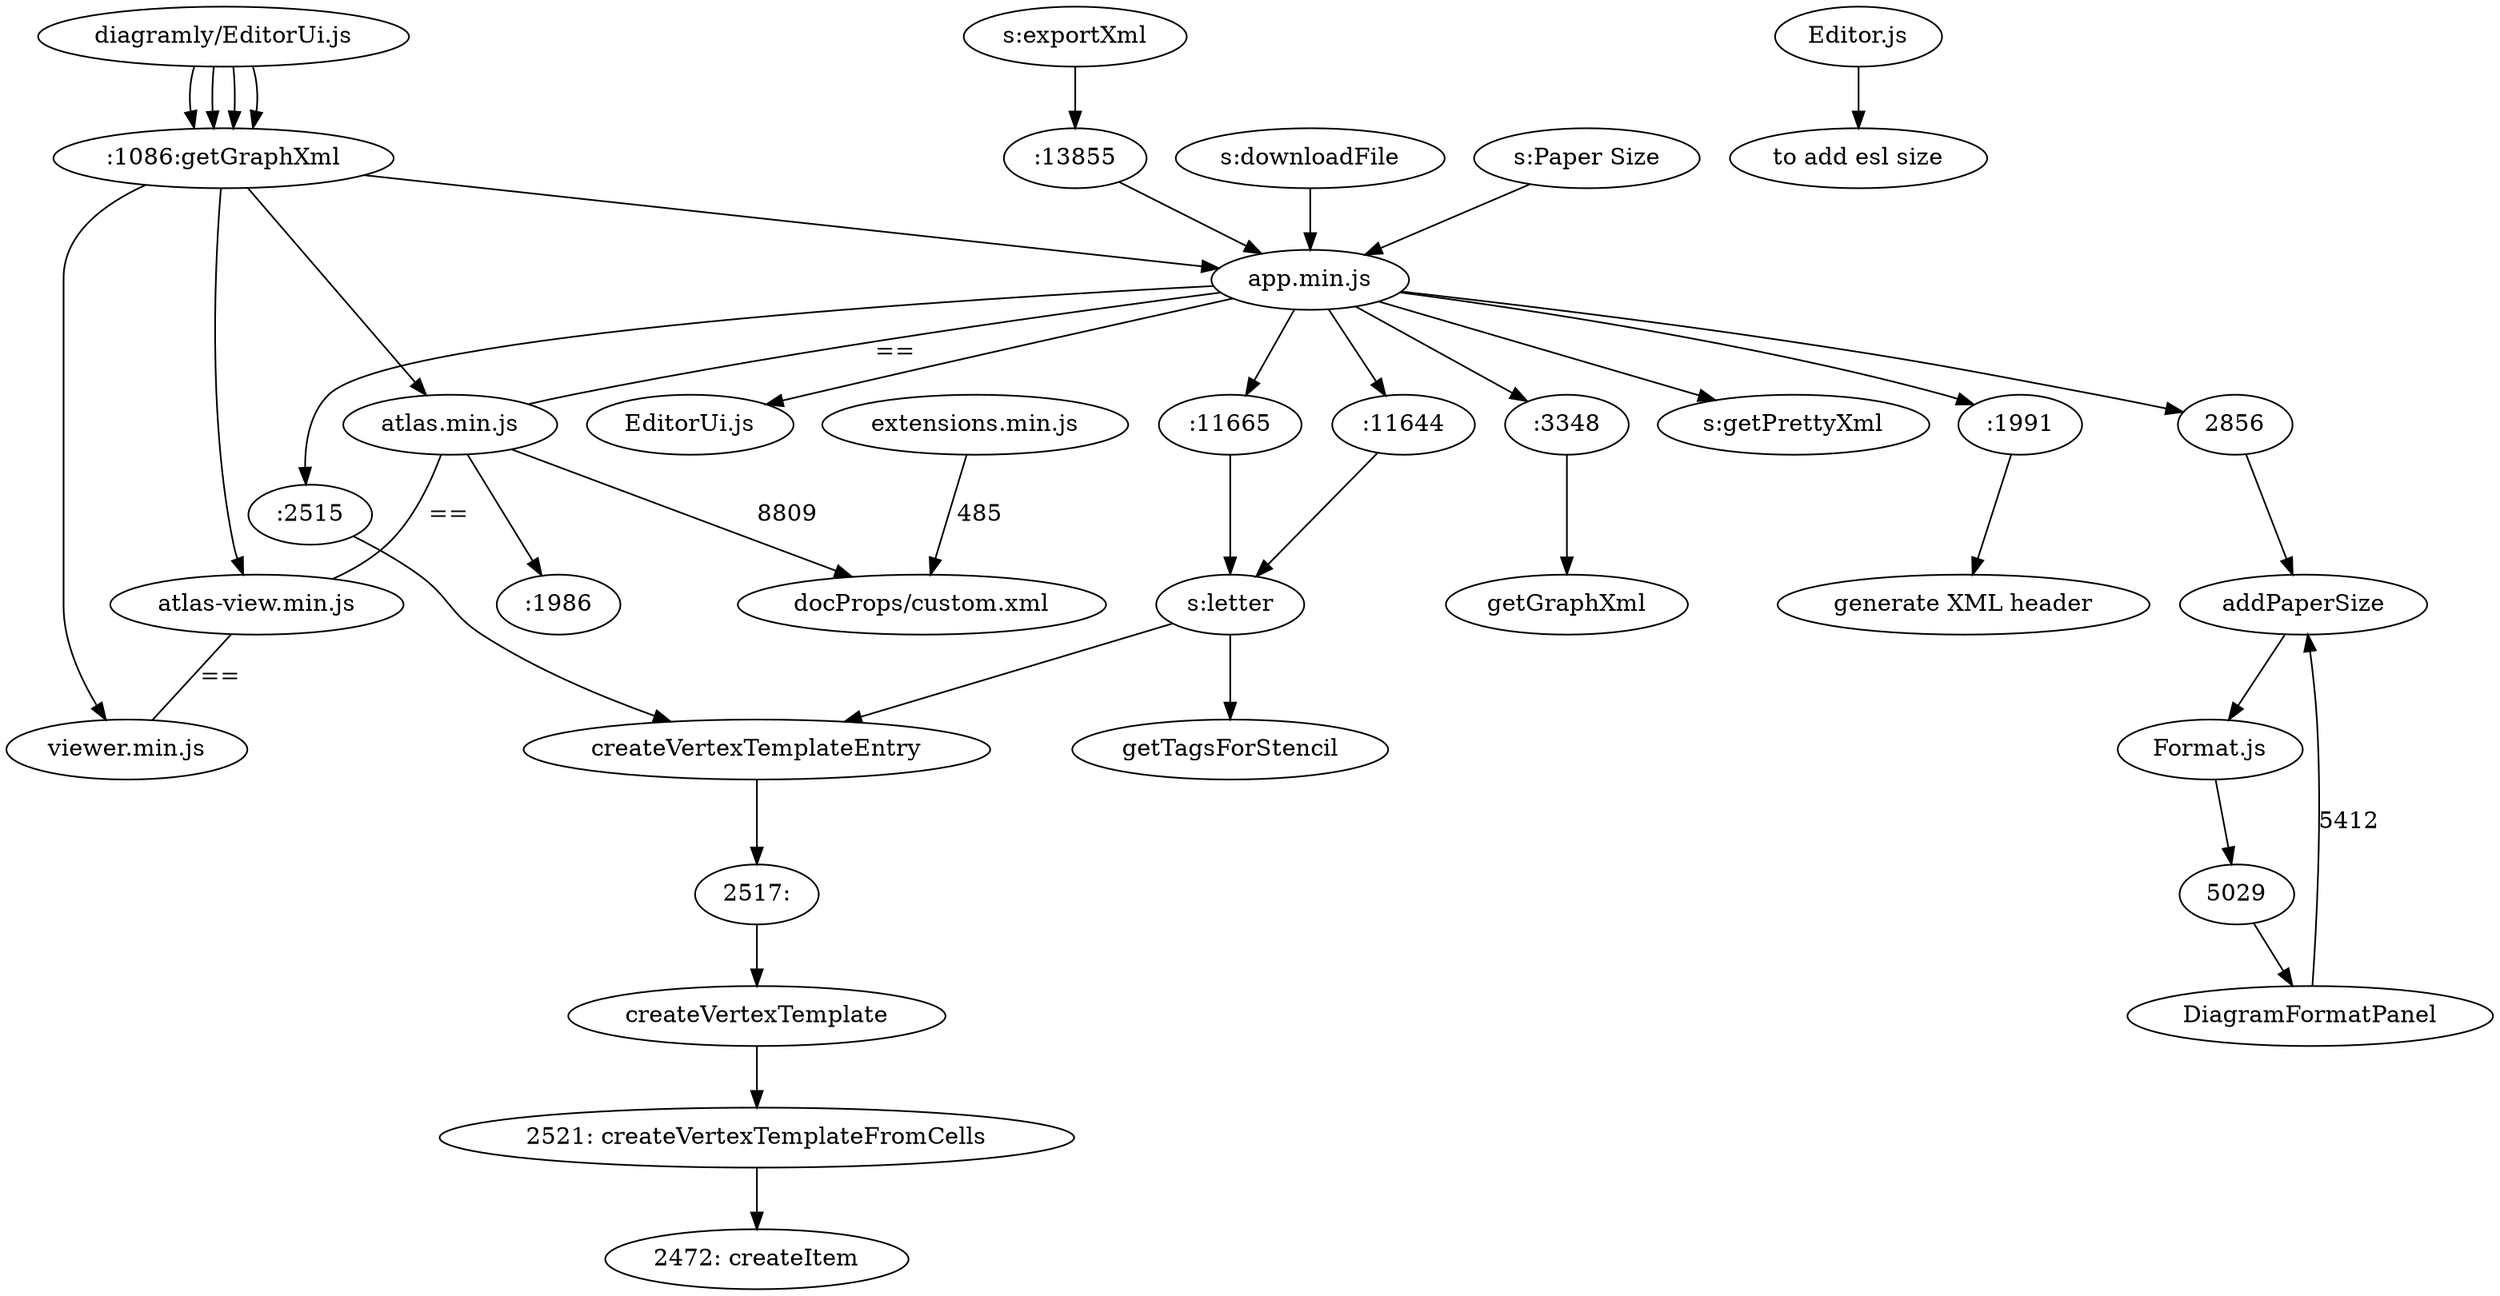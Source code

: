 digraph drawIo{
//s: search 
"diagramly/EditorUi.js"->":1086:getGraphXml" -> "app.min.js";
"diagramly/EditorUi.js"->":1086:getGraphXml" -> "atlas.min.js" -> ":1986";
"app.min.js" -> ":11644"-> "s:letter" -> "getTagsForStencil";
"app.min.js" ->":11665"-> "s:letter" -> "createVertexTemplateEntry";
"s:downloadFile" -> "app.min.js" -> "EditorUi.js";
"app.min.js" -> ":2515" -> "createVertexTemplateEntry" -> "2517:" -> "createVertexTemplate" -> "2521: createVertexTemplateFromCells" -> "2472: createItem";
//"app.min.js" -> ":2031" -> "A1 (594 mm x 841 mm)";
//"atlas.min.js" -> ":2032" -> "A1 (594 mm x 841 mm)";
"diagramly/EditorUi.js"->":1086:getGraphXml" -> "atlas-view.min.js";
"diagramly/EditorUi.js"->":1086:getGraphXml" -> "viewer.min.js";

"app.min.js" -> "atlas.min.js" -> "atlas-view.min.js" -> "viewer.min.js" [label
    = "==", arrowhead="none" ];

"s:Paper Size" -> "app.min.js" -> "2856" -> "addPaperSize";
"addPaperSize" -> "Format.js" -> "5029" -> "DiagramFormatPanel";
"DiagramFormatPanel" -> "addPaperSize" [label= "5412" ];
"atlas.min.js"  -> "docProps/custom.xml" [label = "8809" ];
"extensions.min.js" -> "docProps/custom.xml" [label = "485"]; 
"Editor.js" -> "to add esl size";

"app.min.js" -> ":3348" ->"getGraphXml"; 
"app.min.js" -> ":1991" ->"generate XML header"; 
"app.min.js" -> "s:getPrettyXml";

"s:exportXml" -> ":13855" -> "app.min.js";


}
